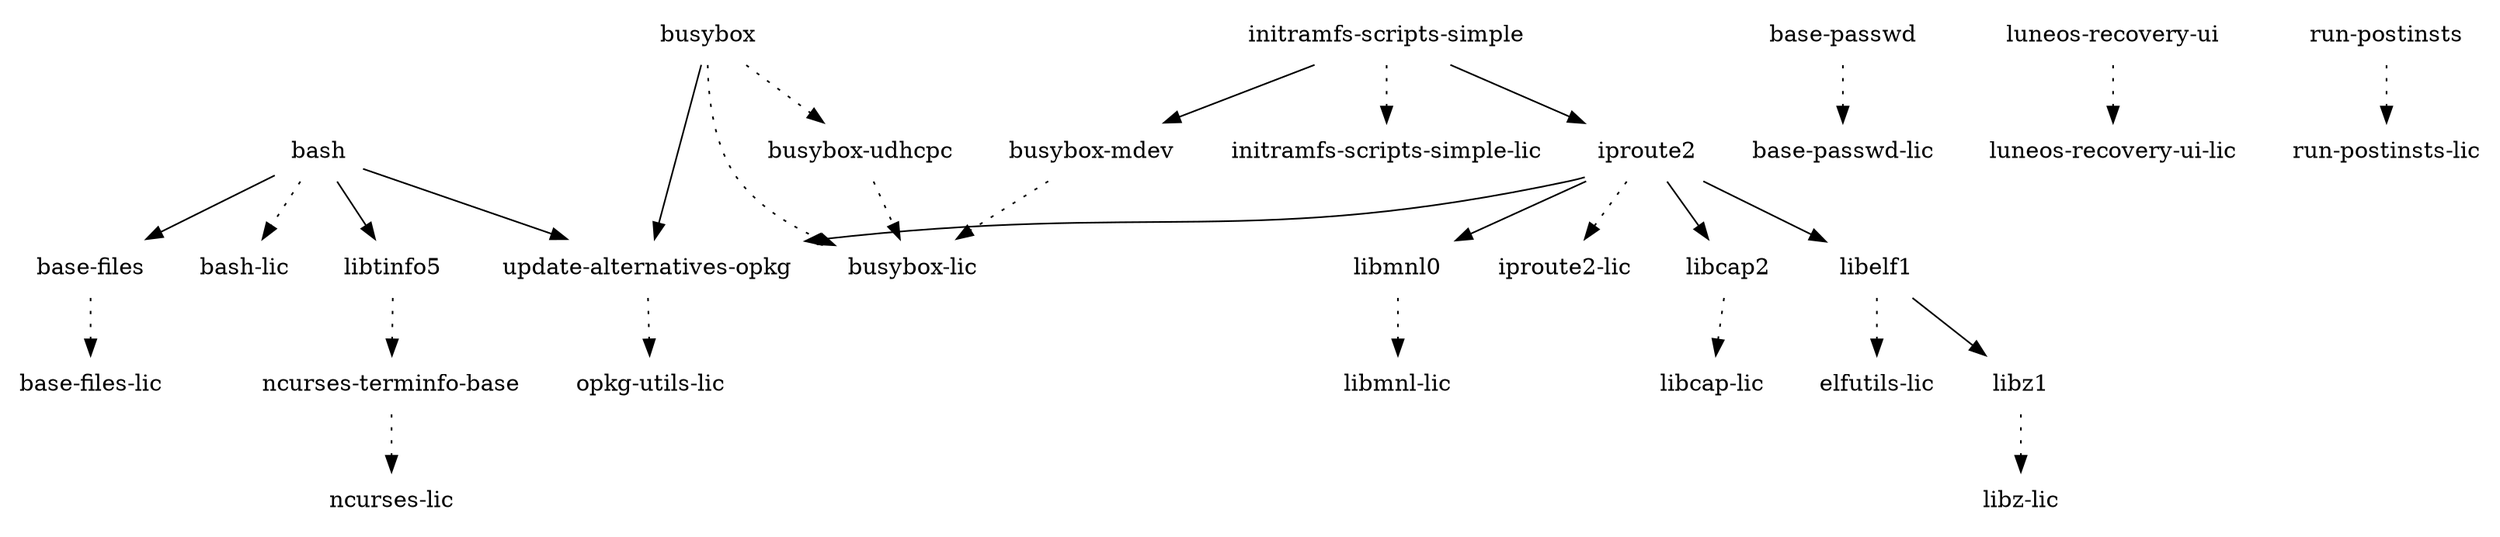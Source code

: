 digraph depends {
    node [shape=plaintext]
"base-files" -> "base-files-lic" [style=dotted]
"base-passwd" -> "base-passwd-lic" [style=dotted]
"bash" -> "base-files"
"bash" -> "bash-lic" [style=dotted]
"bash" -> "libtinfo5"
"bash" -> "update-alternatives-opkg"
"busybox" -> "busybox-lic" [style=dotted]
"busybox" -> "busybox-udhcpc" [style=dotted]
"busybox-mdev" -> "busybox-lic" [style=dotted]
"busybox-udhcpc" -> "busybox-lic" [style=dotted]
"busybox" -> "update-alternatives-opkg"
"initramfs-scripts-simple" -> "busybox-mdev"
"initramfs-scripts-simple" -> "initramfs-scripts-simple-lic" [style=dotted]
"initramfs-scripts-simple" -> "iproute2"
"iproute2" -> "iproute2-lic" [style=dotted]
"iproute2" -> "libcap2"
"iproute2" -> "libelf1"
"iproute2" -> "libmnl0"
"iproute2" -> "update-alternatives-opkg"
"libcap2" -> "libcap-lic" [style=dotted]
"libelf1" -> "elfutils-lic" [style=dotted]
"libelf1" -> "libz1"
"libmnl0" -> "libmnl-lic" [style=dotted]
"libtinfo5" -> "ncurses-terminfo-base" [style=dotted]
"libz1" -> "libz-lic" [style=dotted]
"luneos-recovery-ui" -> "luneos-recovery-ui-lic" [style=dotted]
"ncurses-terminfo-base" -> "ncurses-lic" [style=dotted]
"run-postinsts" -> "run-postinsts-lic" [style=dotted]
"update-alternatives-opkg" -> "opkg-utils-lic" [style=dotted]
}
